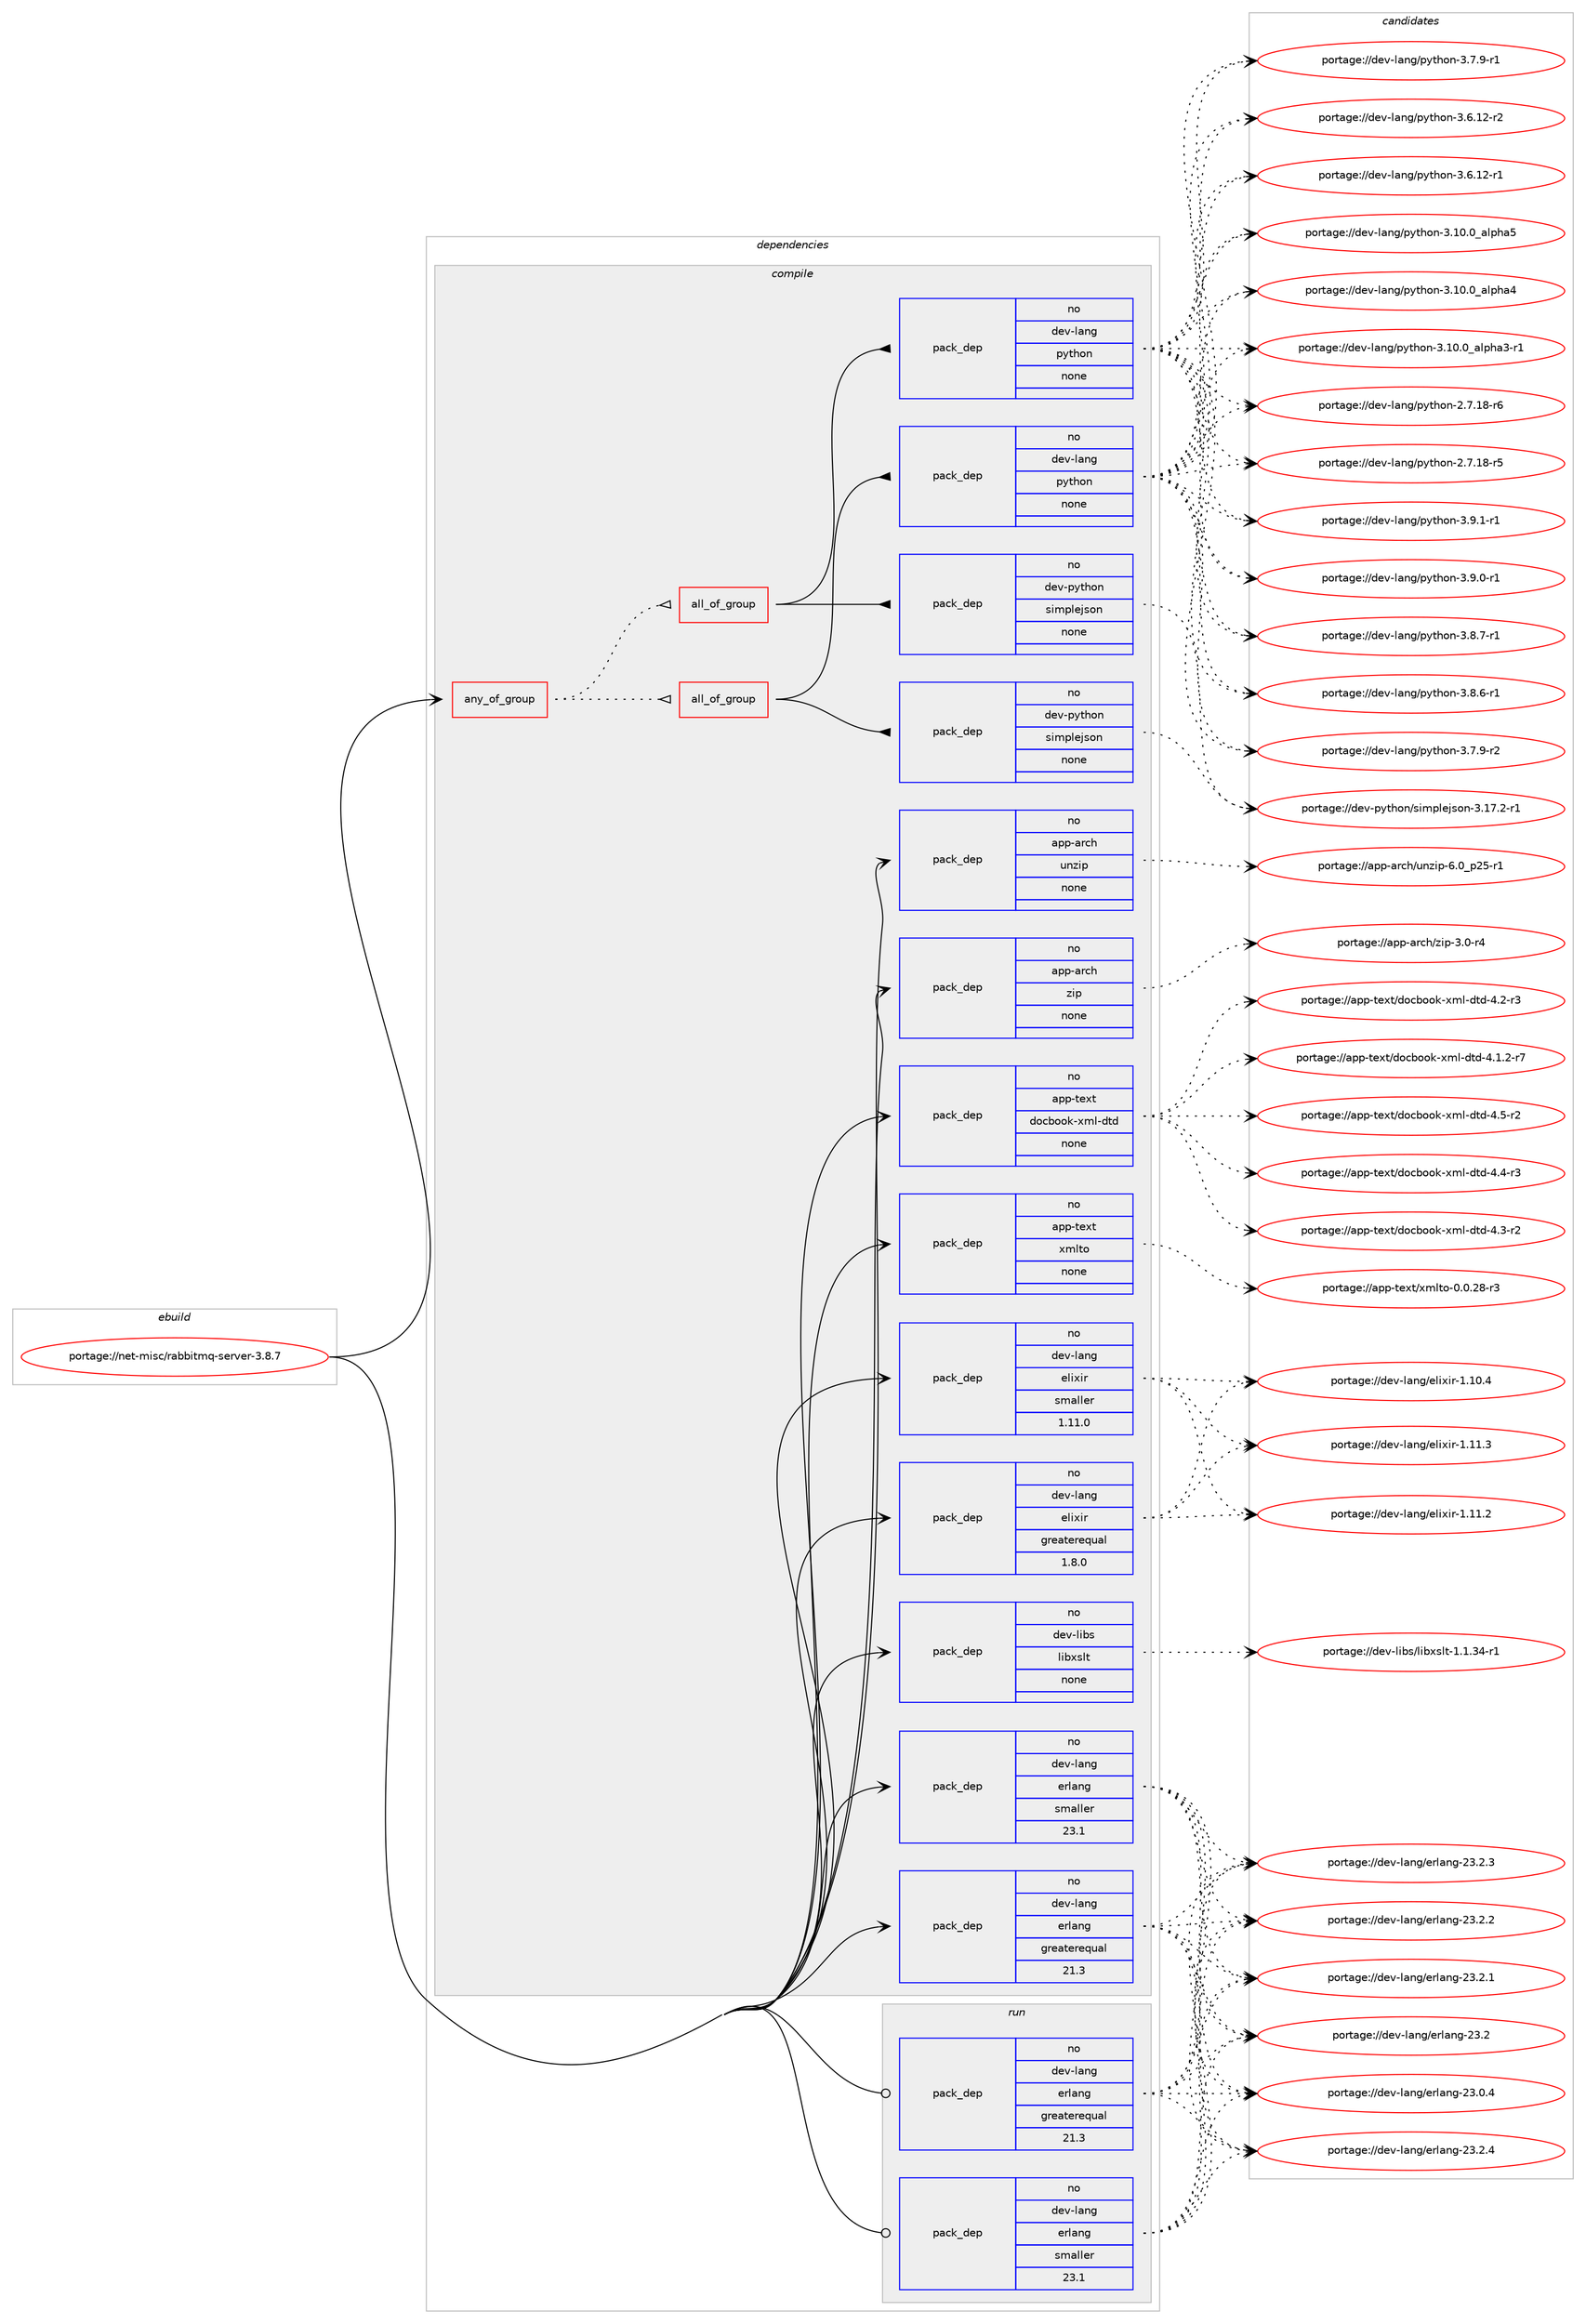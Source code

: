 digraph prolog {

# *************
# Graph options
# *************

newrank=true;
concentrate=true;
compound=true;
graph [rankdir=LR,fontname=Helvetica,fontsize=10,ranksep=1.5];#, ranksep=2.5, nodesep=0.2];
edge  [arrowhead=vee];
node  [fontname=Helvetica,fontsize=10];

# **********
# The ebuild
# **********

subgraph cluster_leftcol {
color=gray;
rank=same;
label=<<i>ebuild</i>>;
id [label="portage://net-misc/rabbitmq-server-3.8.7", color=red, width=4, href="../net-misc/rabbitmq-server-3.8.7.svg"];
}

# ****************
# The dependencies
# ****************

subgraph cluster_midcol {
color=gray;
label=<<i>dependencies</i>>;
subgraph cluster_compile {
fillcolor="#eeeeee";
style=filled;
label=<<i>compile</i>>;
subgraph any139 {
dependency17681 [label=<<TABLE BORDER="0" CELLBORDER="1" CELLSPACING="0" CELLPADDING="4"><TR><TD CELLPADDING="10">any_of_group</TD></TR></TABLE>>, shape=none, color=red];subgraph all14 {
dependency17682 [label=<<TABLE BORDER="0" CELLBORDER="1" CELLSPACING="0" CELLPADDING="4"><TR><TD CELLPADDING="10">all_of_group</TD></TR></TABLE>>, shape=none, color=red];subgraph pack12104 {
dependency17683 [label=<<TABLE BORDER="0" CELLBORDER="1" CELLSPACING="0" CELLPADDING="4" WIDTH="220"><TR><TD ROWSPAN="6" CELLPADDING="30">pack_dep</TD></TR><TR><TD WIDTH="110">no</TD></TR><TR><TD>dev-lang</TD></TR><TR><TD>python</TD></TR><TR><TD>none</TD></TR><TR><TD></TD></TR></TABLE>>, shape=none, color=blue];
}
dependency17682:e -> dependency17683:w [weight=20,style="solid",arrowhead="inv"];
subgraph pack12105 {
dependency17684 [label=<<TABLE BORDER="0" CELLBORDER="1" CELLSPACING="0" CELLPADDING="4" WIDTH="220"><TR><TD ROWSPAN="6" CELLPADDING="30">pack_dep</TD></TR><TR><TD WIDTH="110">no</TD></TR><TR><TD>dev-python</TD></TR><TR><TD>simplejson</TD></TR><TR><TD>none</TD></TR><TR><TD></TD></TR></TABLE>>, shape=none, color=blue];
}
dependency17682:e -> dependency17684:w [weight=20,style="solid",arrowhead="inv"];
}
dependency17681:e -> dependency17682:w [weight=20,style="dotted",arrowhead="oinv"];
subgraph all15 {
dependency17685 [label=<<TABLE BORDER="0" CELLBORDER="1" CELLSPACING="0" CELLPADDING="4"><TR><TD CELLPADDING="10">all_of_group</TD></TR></TABLE>>, shape=none, color=red];subgraph pack12106 {
dependency17686 [label=<<TABLE BORDER="0" CELLBORDER="1" CELLSPACING="0" CELLPADDING="4" WIDTH="220"><TR><TD ROWSPAN="6" CELLPADDING="30">pack_dep</TD></TR><TR><TD WIDTH="110">no</TD></TR><TR><TD>dev-lang</TD></TR><TR><TD>python</TD></TR><TR><TD>none</TD></TR><TR><TD></TD></TR></TABLE>>, shape=none, color=blue];
}
dependency17685:e -> dependency17686:w [weight=20,style="solid",arrowhead="inv"];
subgraph pack12107 {
dependency17687 [label=<<TABLE BORDER="0" CELLBORDER="1" CELLSPACING="0" CELLPADDING="4" WIDTH="220"><TR><TD ROWSPAN="6" CELLPADDING="30">pack_dep</TD></TR><TR><TD WIDTH="110">no</TD></TR><TR><TD>dev-python</TD></TR><TR><TD>simplejson</TD></TR><TR><TD>none</TD></TR><TR><TD></TD></TR></TABLE>>, shape=none, color=blue];
}
dependency17685:e -> dependency17687:w [weight=20,style="solid",arrowhead="inv"];
}
dependency17681:e -> dependency17685:w [weight=20,style="dotted",arrowhead="oinv"];
}
id:e -> dependency17681:w [weight=20,style="solid",arrowhead="vee"];
subgraph pack12108 {
dependency17688 [label=<<TABLE BORDER="0" CELLBORDER="1" CELLSPACING="0" CELLPADDING="4" WIDTH="220"><TR><TD ROWSPAN="6" CELLPADDING="30">pack_dep</TD></TR><TR><TD WIDTH="110">no</TD></TR><TR><TD>app-arch</TD></TR><TR><TD>unzip</TD></TR><TR><TD>none</TD></TR><TR><TD></TD></TR></TABLE>>, shape=none, color=blue];
}
id:e -> dependency17688:w [weight=20,style="solid",arrowhead="vee"];
subgraph pack12109 {
dependency17689 [label=<<TABLE BORDER="0" CELLBORDER="1" CELLSPACING="0" CELLPADDING="4" WIDTH="220"><TR><TD ROWSPAN="6" CELLPADDING="30">pack_dep</TD></TR><TR><TD WIDTH="110">no</TD></TR><TR><TD>app-arch</TD></TR><TR><TD>zip</TD></TR><TR><TD>none</TD></TR><TR><TD></TD></TR></TABLE>>, shape=none, color=blue];
}
id:e -> dependency17689:w [weight=20,style="solid",arrowhead="vee"];
subgraph pack12110 {
dependency17690 [label=<<TABLE BORDER="0" CELLBORDER="1" CELLSPACING="0" CELLPADDING="4" WIDTH="220"><TR><TD ROWSPAN="6" CELLPADDING="30">pack_dep</TD></TR><TR><TD WIDTH="110">no</TD></TR><TR><TD>app-text</TD></TR><TR><TD>docbook-xml-dtd</TD></TR><TR><TD>none</TD></TR><TR><TD></TD></TR></TABLE>>, shape=none, color=blue];
}
id:e -> dependency17690:w [weight=20,style="solid",arrowhead="vee"];
subgraph pack12111 {
dependency17691 [label=<<TABLE BORDER="0" CELLBORDER="1" CELLSPACING="0" CELLPADDING="4" WIDTH="220"><TR><TD ROWSPAN="6" CELLPADDING="30">pack_dep</TD></TR><TR><TD WIDTH="110">no</TD></TR><TR><TD>app-text</TD></TR><TR><TD>xmlto</TD></TR><TR><TD>none</TD></TR><TR><TD></TD></TR></TABLE>>, shape=none, color=blue];
}
id:e -> dependency17691:w [weight=20,style="solid",arrowhead="vee"];
subgraph pack12112 {
dependency17692 [label=<<TABLE BORDER="0" CELLBORDER="1" CELLSPACING="0" CELLPADDING="4" WIDTH="220"><TR><TD ROWSPAN="6" CELLPADDING="30">pack_dep</TD></TR><TR><TD WIDTH="110">no</TD></TR><TR><TD>dev-lang</TD></TR><TR><TD>elixir</TD></TR><TR><TD>greaterequal</TD></TR><TR><TD>1.8.0</TD></TR></TABLE>>, shape=none, color=blue];
}
id:e -> dependency17692:w [weight=20,style="solid",arrowhead="vee"];
subgraph pack12113 {
dependency17693 [label=<<TABLE BORDER="0" CELLBORDER="1" CELLSPACING="0" CELLPADDING="4" WIDTH="220"><TR><TD ROWSPAN="6" CELLPADDING="30">pack_dep</TD></TR><TR><TD WIDTH="110">no</TD></TR><TR><TD>dev-lang</TD></TR><TR><TD>elixir</TD></TR><TR><TD>smaller</TD></TR><TR><TD>1.11.0</TD></TR></TABLE>>, shape=none, color=blue];
}
id:e -> dependency17693:w [weight=20,style="solid",arrowhead="vee"];
subgraph pack12114 {
dependency17694 [label=<<TABLE BORDER="0" CELLBORDER="1" CELLSPACING="0" CELLPADDING="4" WIDTH="220"><TR><TD ROWSPAN="6" CELLPADDING="30">pack_dep</TD></TR><TR><TD WIDTH="110">no</TD></TR><TR><TD>dev-lang</TD></TR><TR><TD>erlang</TD></TR><TR><TD>greaterequal</TD></TR><TR><TD>21.3</TD></TR></TABLE>>, shape=none, color=blue];
}
id:e -> dependency17694:w [weight=20,style="solid",arrowhead="vee"];
subgraph pack12115 {
dependency17695 [label=<<TABLE BORDER="0" CELLBORDER="1" CELLSPACING="0" CELLPADDING="4" WIDTH="220"><TR><TD ROWSPAN="6" CELLPADDING="30">pack_dep</TD></TR><TR><TD WIDTH="110">no</TD></TR><TR><TD>dev-lang</TD></TR><TR><TD>erlang</TD></TR><TR><TD>smaller</TD></TR><TR><TD>23.1</TD></TR></TABLE>>, shape=none, color=blue];
}
id:e -> dependency17695:w [weight=20,style="solid",arrowhead="vee"];
subgraph pack12116 {
dependency17696 [label=<<TABLE BORDER="0" CELLBORDER="1" CELLSPACING="0" CELLPADDING="4" WIDTH="220"><TR><TD ROWSPAN="6" CELLPADDING="30">pack_dep</TD></TR><TR><TD WIDTH="110">no</TD></TR><TR><TD>dev-libs</TD></TR><TR><TD>libxslt</TD></TR><TR><TD>none</TD></TR><TR><TD></TD></TR></TABLE>>, shape=none, color=blue];
}
id:e -> dependency17696:w [weight=20,style="solid",arrowhead="vee"];
}
subgraph cluster_compileandrun {
fillcolor="#eeeeee";
style=filled;
label=<<i>compile and run</i>>;
}
subgraph cluster_run {
fillcolor="#eeeeee";
style=filled;
label=<<i>run</i>>;
subgraph pack12117 {
dependency17697 [label=<<TABLE BORDER="0" CELLBORDER="1" CELLSPACING="0" CELLPADDING="4" WIDTH="220"><TR><TD ROWSPAN="6" CELLPADDING="30">pack_dep</TD></TR><TR><TD WIDTH="110">no</TD></TR><TR><TD>dev-lang</TD></TR><TR><TD>erlang</TD></TR><TR><TD>greaterequal</TD></TR><TR><TD>21.3</TD></TR></TABLE>>, shape=none, color=blue];
}
id:e -> dependency17697:w [weight=20,style="solid",arrowhead="odot"];
subgraph pack12118 {
dependency17698 [label=<<TABLE BORDER="0" CELLBORDER="1" CELLSPACING="0" CELLPADDING="4" WIDTH="220"><TR><TD ROWSPAN="6" CELLPADDING="30">pack_dep</TD></TR><TR><TD WIDTH="110">no</TD></TR><TR><TD>dev-lang</TD></TR><TR><TD>erlang</TD></TR><TR><TD>smaller</TD></TR><TR><TD>23.1</TD></TR></TABLE>>, shape=none, color=blue];
}
id:e -> dependency17698:w [weight=20,style="solid",arrowhead="odot"];
}
}

# **************
# The candidates
# **************

subgraph cluster_choices {
rank=same;
color=gray;
label=<<i>candidates</i>>;

subgraph choice12104 {
color=black;
nodesep=1;
choice1001011184510897110103471121211161041111104551465746494511449 [label="portage://dev-lang/python-3.9.1-r1", color=red, width=4,href="../dev-lang/python-3.9.1-r1.svg"];
choice1001011184510897110103471121211161041111104551465746484511449 [label="portage://dev-lang/python-3.9.0-r1", color=red, width=4,href="../dev-lang/python-3.9.0-r1.svg"];
choice1001011184510897110103471121211161041111104551465646554511449 [label="portage://dev-lang/python-3.8.7-r1", color=red, width=4,href="../dev-lang/python-3.8.7-r1.svg"];
choice1001011184510897110103471121211161041111104551465646544511449 [label="portage://dev-lang/python-3.8.6-r1", color=red, width=4,href="../dev-lang/python-3.8.6-r1.svg"];
choice1001011184510897110103471121211161041111104551465546574511450 [label="portage://dev-lang/python-3.7.9-r2", color=red, width=4,href="../dev-lang/python-3.7.9-r2.svg"];
choice1001011184510897110103471121211161041111104551465546574511449 [label="portage://dev-lang/python-3.7.9-r1", color=red, width=4,href="../dev-lang/python-3.7.9-r1.svg"];
choice100101118451089711010347112121116104111110455146544649504511450 [label="portage://dev-lang/python-3.6.12-r2", color=red, width=4,href="../dev-lang/python-3.6.12-r2.svg"];
choice100101118451089711010347112121116104111110455146544649504511449 [label="portage://dev-lang/python-3.6.12-r1", color=red, width=4,href="../dev-lang/python-3.6.12-r1.svg"];
choice1001011184510897110103471121211161041111104551464948464895971081121049753 [label="portage://dev-lang/python-3.10.0_alpha5", color=red, width=4,href="../dev-lang/python-3.10.0_alpha5.svg"];
choice1001011184510897110103471121211161041111104551464948464895971081121049752 [label="portage://dev-lang/python-3.10.0_alpha4", color=red, width=4,href="../dev-lang/python-3.10.0_alpha4.svg"];
choice10010111845108971101034711212111610411111045514649484648959710811210497514511449 [label="portage://dev-lang/python-3.10.0_alpha3-r1", color=red, width=4,href="../dev-lang/python-3.10.0_alpha3-r1.svg"];
choice100101118451089711010347112121116104111110455046554649564511454 [label="portage://dev-lang/python-2.7.18-r6", color=red, width=4,href="../dev-lang/python-2.7.18-r6.svg"];
choice100101118451089711010347112121116104111110455046554649564511453 [label="portage://dev-lang/python-2.7.18-r5", color=red, width=4,href="../dev-lang/python-2.7.18-r5.svg"];
dependency17683:e -> choice1001011184510897110103471121211161041111104551465746494511449:w [style=dotted,weight="100"];
dependency17683:e -> choice1001011184510897110103471121211161041111104551465746484511449:w [style=dotted,weight="100"];
dependency17683:e -> choice1001011184510897110103471121211161041111104551465646554511449:w [style=dotted,weight="100"];
dependency17683:e -> choice1001011184510897110103471121211161041111104551465646544511449:w [style=dotted,weight="100"];
dependency17683:e -> choice1001011184510897110103471121211161041111104551465546574511450:w [style=dotted,weight="100"];
dependency17683:e -> choice1001011184510897110103471121211161041111104551465546574511449:w [style=dotted,weight="100"];
dependency17683:e -> choice100101118451089711010347112121116104111110455146544649504511450:w [style=dotted,weight="100"];
dependency17683:e -> choice100101118451089711010347112121116104111110455146544649504511449:w [style=dotted,weight="100"];
dependency17683:e -> choice1001011184510897110103471121211161041111104551464948464895971081121049753:w [style=dotted,weight="100"];
dependency17683:e -> choice1001011184510897110103471121211161041111104551464948464895971081121049752:w [style=dotted,weight="100"];
dependency17683:e -> choice10010111845108971101034711212111610411111045514649484648959710811210497514511449:w [style=dotted,weight="100"];
dependency17683:e -> choice100101118451089711010347112121116104111110455046554649564511454:w [style=dotted,weight="100"];
dependency17683:e -> choice100101118451089711010347112121116104111110455046554649564511453:w [style=dotted,weight="100"];
}
subgraph choice12105 {
color=black;
nodesep=1;
choice1001011184511212111610411111047115105109112108101106115111110455146495546504511449 [label="portage://dev-python/simplejson-3.17.2-r1", color=red, width=4,href="../dev-python/simplejson-3.17.2-r1.svg"];
dependency17684:e -> choice1001011184511212111610411111047115105109112108101106115111110455146495546504511449:w [style=dotted,weight="100"];
}
subgraph choice12106 {
color=black;
nodesep=1;
choice1001011184510897110103471121211161041111104551465746494511449 [label="portage://dev-lang/python-3.9.1-r1", color=red, width=4,href="../dev-lang/python-3.9.1-r1.svg"];
choice1001011184510897110103471121211161041111104551465746484511449 [label="portage://dev-lang/python-3.9.0-r1", color=red, width=4,href="../dev-lang/python-3.9.0-r1.svg"];
choice1001011184510897110103471121211161041111104551465646554511449 [label="portage://dev-lang/python-3.8.7-r1", color=red, width=4,href="../dev-lang/python-3.8.7-r1.svg"];
choice1001011184510897110103471121211161041111104551465646544511449 [label="portage://dev-lang/python-3.8.6-r1", color=red, width=4,href="../dev-lang/python-3.8.6-r1.svg"];
choice1001011184510897110103471121211161041111104551465546574511450 [label="portage://dev-lang/python-3.7.9-r2", color=red, width=4,href="../dev-lang/python-3.7.9-r2.svg"];
choice1001011184510897110103471121211161041111104551465546574511449 [label="portage://dev-lang/python-3.7.9-r1", color=red, width=4,href="../dev-lang/python-3.7.9-r1.svg"];
choice100101118451089711010347112121116104111110455146544649504511450 [label="portage://dev-lang/python-3.6.12-r2", color=red, width=4,href="../dev-lang/python-3.6.12-r2.svg"];
choice100101118451089711010347112121116104111110455146544649504511449 [label="portage://dev-lang/python-3.6.12-r1", color=red, width=4,href="../dev-lang/python-3.6.12-r1.svg"];
choice1001011184510897110103471121211161041111104551464948464895971081121049753 [label="portage://dev-lang/python-3.10.0_alpha5", color=red, width=4,href="../dev-lang/python-3.10.0_alpha5.svg"];
choice1001011184510897110103471121211161041111104551464948464895971081121049752 [label="portage://dev-lang/python-3.10.0_alpha4", color=red, width=4,href="../dev-lang/python-3.10.0_alpha4.svg"];
choice10010111845108971101034711212111610411111045514649484648959710811210497514511449 [label="portage://dev-lang/python-3.10.0_alpha3-r1", color=red, width=4,href="../dev-lang/python-3.10.0_alpha3-r1.svg"];
choice100101118451089711010347112121116104111110455046554649564511454 [label="portage://dev-lang/python-2.7.18-r6", color=red, width=4,href="../dev-lang/python-2.7.18-r6.svg"];
choice100101118451089711010347112121116104111110455046554649564511453 [label="portage://dev-lang/python-2.7.18-r5", color=red, width=4,href="../dev-lang/python-2.7.18-r5.svg"];
dependency17686:e -> choice1001011184510897110103471121211161041111104551465746494511449:w [style=dotted,weight="100"];
dependency17686:e -> choice1001011184510897110103471121211161041111104551465746484511449:w [style=dotted,weight="100"];
dependency17686:e -> choice1001011184510897110103471121211161041111104551465646554511449:w [style=dotted,weight="100"];
dependency17686:e -> choice1001011184510897110103471121211161041111104551465646544511449:w [style=dotted,weight="100"];
dependency17686:e -> choice1001011184510897110103471121211161041111104551465546574511450:w [style=dotted,weight="100"];
dependency17686:e -> choice1001011184510897110103471121211161041111104551465546574511449:w [style=dotted,weight="100"];
dependency17686:e -> choice100101118451089711010347112121116104111110455146544649504511450:w [style=dotted,weight="100"];
dependency17686:e -> choice100101118451089711010347112121116104111110455146544649504511449:w [style=dotted,weight="100"];
dependency17686:e -> choice1001011184510897110103471121211161041111104551464948464895971081121049753:w [style=dotted,weight="100"];
dependency17686:e -> choice1001011184510897110103471121211161041111104551464948464895971081121049752:w [style=dotted,weight="100"];
dependency17686:e -> choice10010111845108971101034711212111610411111045514649484648959710811210497514511449:w [style=dotted,weight="100"];
dependency17686:e -> choice100101118451089711010347112121116104111110455046554649564511454:w [style=dotted,weight="100"];
dependency17686:e -> choice100101118451089711010347112121116104111110455046554649564511453:w [style=dotted,weight="100"];
}
subgraph choice12107 {
color=black;
nodesep=1;
choice1001011184511212111610411111047115105109112108101106115111110455146495546504511449 [label="portage://dev-python/simplejson-3.17.2-r1", color=red, width=4,href="../dev-python/simplejson-3.17.2-r1.svg"];
dependency17687:e -> choice1001011184511212111610411111047115105109112108101106115111110455146495546504511449:w [style=dotted,weight="100"];
}
subgraph choice12108 {
color=black;
nodesep=1;
choice9711211245971149910447117110122105112455446489511250534511449 [label="portage://app-arch/unzip-6.0_p25-r1", color=red, width=4,href="../app-arch/unzip-6.0_p25-r1.svg"];
dependency17688:e -> choice9711211245971149910447117110122105112455446489511250534511449:w [style=dotted,weight="100"];
}
subgraph choice12109 {
color=black;
nodesep=1;
choice9711211245971149910447122105112455146484511452 [label="portage://app-arch/zip-3.0-r4", color=red, width=4,href="../app-arch/zip-3.0-r4.svg"];
dependency17689:e -> choice9711211245971149910447122105112455146484511452:w [style=dotted,weight="100"];
}
subgraph choice12110 {
color=black;
nodesep=1;
choice97112112451161011201164710011199981111111074512010910845100116100455246534511450 [label="portage://app-text/docbook-xml-dtd-4.5-r2", color=red, width=4,href="../app-text/docbook-xml-dtd-4.5-r2.svg"];
choice97112112451161011201164710011199981111111074512010910845100116100455246524511451 [label="portage://app-text/docbook-xml-dtd-4.4-r3", color=red, width=4,href="../app-text/docbook-xml-dtd-4.4-r3.svg"];
choice97112112451161011201164710011199981111111074512010910845100116100455246514511450 [label="portage://app-text/docbook-xml-dtd-4.3-r2", color=red, width=4,href="../app-text/docbook-xml-dtd-4.3-r2.svg"];
choice97112112451161011201164710011199981111111074512010910845100116100455246504511451 [label="portage://app-text/docbook-xml-dtd-4.2-r3", color=red, width=4,href="../app-text/docbook-xml-dtd-4.2-r3.svg"];
choice971121124511610112011647100111999811111110745120109108451001161004552464946504511455 [label="portage://app-text/docbook-xml-dtd-4.1.2-r7", color=red, width=4,href="../app-text/docbook-xml-dtd-4.1.2-r7.svg"];
dependency17690:e -> choice97112112451161011201164710011199981111111074512010910845100116100455246534511450:w [style=dotted,weight="100"];
dependency17690:e -> choice97112112451161011201164710011199981111111074512010910845100116100455246524511451:w [style=dotted,weight="100"];
dependency17690:e -> choice97112112451161011201164710011199981111111074512010910845100116100455246514511450:w [style=dotted,weight="100"];
dependency17690:e -> choice97112112451161011201164710011199981111111074512010910845100116100455246504511451:w [style=dotted,weight="100"];
dependency17690:e -> choice971121124511610112011647100111999811111110745120109108451001161004552464946504511455:w [style=dotted,weight="100"];
}
subgraph choice12111 {
color=black;
nodesep=1;
choice971121124511610112011647120109108116111454846484650564511451 [label="portage://app-text/xmlto-0.0.28-r3", color=red, width=4,href="../app-text/xmlto-0.0.28-r3.svg"];
dependency17691:e -> choice971121124511610112011647120109108116111454846484650564511451:w [style=dotted,weight="100"];
}
subgraph choice12112 {
color=black;
nodesep=1;
choice10010111845108971101034710110810512010511445494649494651 [label="portage://dev-lang/elixir-1.11.3", color=red, width=4,href="../dev-lang/elixir-1.11.3.svg"];
choice10010111845108971101034710110810512010511445494649494650 [label="portage://dev-lang/elixir-1.11.2", color=red, width=4,href="../dev-lang/elixir-1.11.2.svg"];
choice10010111845108971101034710110810512010511445494649484652 [label="portage://dev-lang/elixir-1.10.4", color=red, width=4,href="../dev-lang/elixir-1.10.4.svg"];
dependency17692:e -> choice10010111845108971101034710110810512010511445494649494651:w [style=dotted,weight="100"];
dependency17692:e -> choice10010111845108971101034710110810512010511445494649494650:w [style=dotted,weight="100"];
dependency17692:e -> choice10010111845108971101034710110810512010511445494649484652:w [style=dotted,weight="100"];
}
subgraph choice12113 {
color=black;
nodesep=1;
choice10010111845108971101034710110810512010511445494649494651 [label="portage://dev-lang/elixir-1.11.3", color=red, width=4,href="../dev-lang/elixir-1.11.3.svg"];
choice10010111845108971101034710110810512010511445494649494650 [label="portage://dev-lang/elixir-1.11.2", color=red, width=4,href="../dev-lang/elixir-1.11.2.svg"];
choice10010111845108971101034710110810512010511445494649484652 [label="portage://dev-lang/elixir-1.10.4", color=red, width=4,href="../dev-lang/elixir-1.10.4.svg"];
dependency17693:e -> choice10010111845108971101034710110810512010511445494649494651:w [style=dotted,weight="100"];
dependency17693:e -> choice10010111845108971101034710110810512010511445494649494650:w [style=dotted,weight="100"];
dependency17693:e -> choice10010111845108971101034710110810512010511445494649484652:w [style=dotted,weight="100"];
}
subgraph choice12114 {
color=black;
nodesep=1;
choice1001011184510897110103471011141089711010345505146504652 [label="portage://dev-lang/erlang-23.2.4", color=red, width=4,href="../dev-lang/erlang-23.2.4.svg"];
choice1001011184510897110103471011141089711010345505146504651 [label="portage://dev-lang/erlang-23.2.3", color=red, width=4,href="../dev-lang/erlang-23.2.3.svg"];
choice1001011184510897110103471011141089711010345505146504650 [label="portage://dev-lang/erlang-23.2.2", color=red, width=4,href="../dev-lang/erlang-23.2.2.svg"];
choice1001011184510897110103471011141089711010345505146504649 [label="portage://dev-lang/erlang-23.2.1", color=red, width=4,href="../dev-lang/erlang-23.2.1.svg"];
choice100101118451089711010347101114108971101034550514650 [label="portage://dev-lang/erlang-23.2", color=red, width=4,href="../dev-lang/erlang-23.2.svg"];
choice1001011184510897110103471011141089711010345505146484652 [label="portage://dev-lang/erlang-23.0.4", color=red, width=4,href="../dev-lang/erlang-23.0.4.svg"];
dependency17694:e -> choice1001011184510897110103471011141089711010345505146504652:w [style=dotted,weight="100"];
dependency17694:e -> choice1001011184510897110103471011141089711010345505146504651:w [style=dotted,weight="100"];
dependency17694:e -> choice1001011184510897110103471011141089711010345505146504650:w [style=dotted,weight="100"];
dependency17694:e -> choice1001011184510897110103471011141089711010345505146504649:w [style=dotted,weight="100"];
dependency17694:e -> choice100101118451089711010347101114108971101034550514650:w [style=dotted,weight="100"];
dependency17694:e -> choice1001011184510897110103471011141089711010345505146484652:w [style=dotted,weight="100"];
}
subgraph choice12115 {
color=black;
nodesep=1;
choice1001011184510897110103471011141089711010345505146504652 [label="portage://dev-lang/erlang-23.2.4", color=red, width=4,href="../dev-lang/erlang-23.2.4.svg"];
choice1001011184510897110103471011141089711010345505146504651 [label="portage://dev-lang/erlang-23.2.3", color=red, width=4,href="../dev-lang/erlang-23.2.3.svg"];
choice1001011184510897110103471011141089711010345505146504650 [label="portage://dev-lang/erlang-23.2.2", color=red, width=4,href="../dev-lang/erlang-23.2.2.svg"];
choice1001011184510897110103471011141089711010345505146504649 [label="portage://dev-lang/erlang-23.2.1", color=red, width=4,href="../dev-lang/erlang-23.2.1.svg"];
choice100101118451089711010347101114108971101034550514650 [label="portage://dev-lang/erlang-23.2", color=red, width=4,href="../dev-lang/erlang-23.2.svg"];
choice1001011184510897110103471011141089711010345505146484652 [label="portage://dev-lang/erlang-23.0.4", color=red, width=4,href="../dev-lang/erlang-23.0.4.svg"];
dependency17695:e -> choice1001011184510897110103471011141089711010345505146504652:w [style=dotted,weight="100"];
dependency17695:e -> choice1001011184510897110103471011141089711010345505146504651:w [style=dotted,weight="100"];
dependency17695:e -> choice1001011184510897110103471011141089711010345505146504650:w [style=dotted,weight="100"];
dependency17695:e -> choice1001011184510897110103471011141089711010345505146504649:w [style=dotted,weight="100"];
dependency17695:e -> choice100101118451089711010347101114108971101034550514650:w [style=dotted,weight="100"];
dependency17695:e -> choice1001011184510897110103471011141089711010345505146484652:w [style=dotted,weight="100"];
}
subgraph choice12116 {
color=black;
nodesep=1;
choice10010111845108105981154710810598120115108116454946494651524511449 [label="portage://dev-libs/libxslt-1.1.34-r1", color=red, width=4,href="../dev-libs/libxslt-1.1.34-r1.svg"];
dependency17696:e -> choice10010111845108105981154710810598120115108116454946494651524511449:w [style=dotted,weight="100"];
}
subgraph choice12117 {
color=black;
nodesep=1;
choice1001011184510897110103471011141089711010345505146504652 [label="portage://dev-lang/erlang-23.2.4", color=red, width=4,href="../dev-lang/erlang-23.2.4.svg"];
choice1001011184510897110103471011141089711010345505146504651 [label="portage://dev-lang/erlang-23.2.3", color=red, width=4,href="../dev-lang/erlang-23.2.3.svg"];
choice1001011184510897110103471011141089711010345505146504650 [label="portage://dev-lang/erlang-23.2.2", color=red, width=4,href="../dev-lang/erlang-23.2.2.svg"];
choice1001011184510897110103471011141089711010345505146504649 [label="portage://dev-lang/erlang-23.2.1", color=red, width=4,href="../dev-lang/erlang-23.2.1.svg"];
choice100101118451089711010347101114108971101034550514650 [label="portage://dev-lang/erlang-23.2", color=red, width=4,href="../dev-lang/erlang-23.2.svg"];
choice1001011184510897110103471011141089711010345505146484652 [label="portage://dev-lang/erlang-23.0.4", color=red, width=4,href="../dev-lang/erlang-23.0.4.svg"];
dependency17697:e -> choice1001011184510897110103471011141089711010345505146504652:w [style=dotted,weight="100"];
dependency17697:e -> choice1001011184510897110103471011141089711010345505146504651:w [style=dotted,weight="100"];
dependency17697:e -> choice1001011184510897110103471011141089711010345505146504650:w [style=dotted,weight="100"];
dependency17697:e -> choice1001011184510897110103471011141089711010345505146504649:w [style=dotted,weight="100"];
dependency17697:e -> choice100101118451089711010347101114108971101034550514650:w [style=dotted,weight="100"];
dependency17697:e -> choice1001011184510897110103471011141089711010345505146484652:w [style=dotted,weight="100"];
}
subgraph choice12118 {
color=black;
nodesep=1;
choice1001011184510897110103471011141089711010345505146504652 [label="portage://dev-lang/erlang-23.2.4", color=red, width=4,href="../dev-lang/erlang-23.2.4.svg"];
choice1001011184510897110103471011141089711010345505146504651 [label="portage://dev-lang/erlang-23.2.3", color=red, width=4,href="../dev-lang/erlang-23.2.3.svg"];
choice1001011184510897110103471011141089711010345505146504650 [label="portage://dev-lang/erlang-23.2.2", color=red, width=4,href="../dev-lang/erlang-23.2.2.svg"];
choice1001011184510897110103471011141089711010345505146504649 [label="portage://dev-lang/erlang-23.2.1", color=red, width=4,href="../dev-lang/erlang-23.2.1.svg"];
choice100101118451089711010347101114108971101034550514650 [label="portage://dev-lang/erlang-23.2", color=red, width=4,href="../dev-lang/erlang-23.2.svg"];
choice1001011184510897110103471011141089711010345505146484652 [label="portage://dev-lang/erlang-23.0.4", color=red, width=4,href="../dev-lang/erlang-23.0.4.svg"];
dependency17698:e -> choice1001011184510897110103471011141089711010345505146504652:w [style=dotted,weight="100"];
dependency17698:e -> choice1001011184510897110103471011141089711010345505146504651:w [style=dotted,weight="100"];
dependency17698:e -> choice1001011184510897110103471011141089711010345505146504650:w [style=dotted,weight="100"];
dependency17698:e -> choice1001011184510897110103471011141089711010345505146504649:w [style=dotted,weight="100"];
dependency17698:e -> choice100101118451089711010347101114108971101034550514650:w [style=dotted,weight="100"];
dependency17698:e -> choice1001011184510897110103471011141089711010345505146484652:w [style=dotted,weight="100"];
}
}

}
